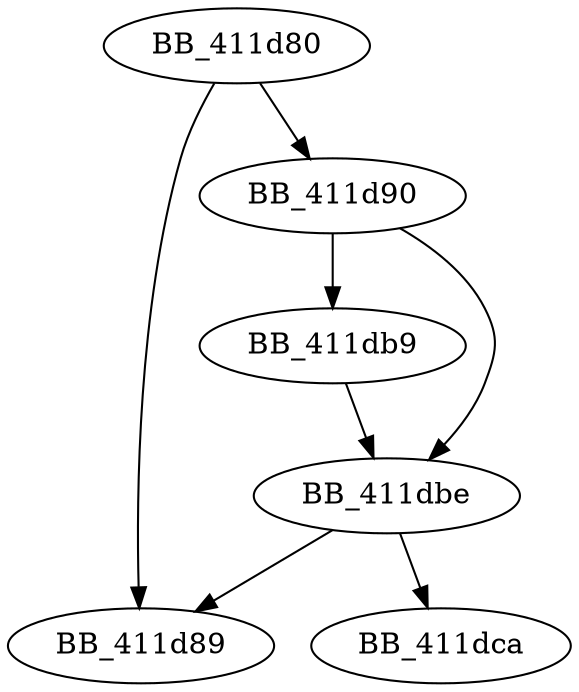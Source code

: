 DiGraph sub_411D80{
BB_411d80->BB_411d89
BB_411d80->BB_411d90
BB_411d90->BB_411db9
BB_411d90->BB_411dbe
BB_411db9->BB_411dbe
BB_411dbe->BB_411d89
BB_411dbe->BB_411dca
}
